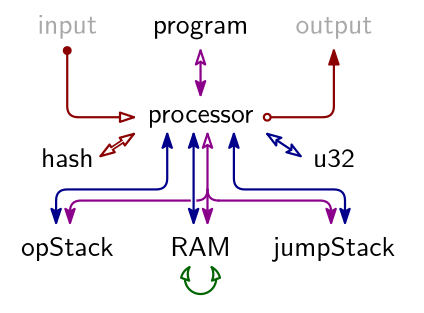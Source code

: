 <?xml version="1.0"?>
<!DOCTYPE ipe SYSTEM "ipe.dtd">
<ipe version="70218" creator="Ipe 7.2.24">
<info created="D:20200729150742" modified="D:20230205185934"/>
<preamble>\usepackage{lmodern}
\renewcommand*\familydefault{\sfdefault}
\usepackage[T1]{fontenc}</preamble>
<ipestyle name="basic">
<symbol name="arrow/arc(spx)">
<path stroke="sym-stroke" fill="sym-stroke" pen="sym-pen">
0 0 m
-1 0.333 l
-1 -0.333 l
h
</path>
</symbol>
<symbol name="arrow/farc(spx)">
<path stroke="sym-stroke" fill="white" pen="sym-pen">
0 0 m
-1 0.333 l
-1 -0.333 l
h
</path>
</symbol>
<symbol name="arrow/ptarc(spx)">
<path stroke="sym-stroke" fill="sym-stroke" pen="sym-pen">
0 0 m
-1 0.333 l
-0.8 0 l
-1 -0.333 l
h
</path>
</symbol>
<symbol name="arrow/fptarc(spx)">
<path stroke="sym-stroke" fill="white" pen="sym-pen">
0 0 m
-1 0.333 l
-0.8 0 l
-1 -0.333 l
h
</path>
</symbol>
<symbol name="mark/circle(sx)" transformations="translations">
<path fill="sym-stroke">
0.6 0 0 0.6 0 0 e
0.4 0 0 0.4 0 0 e
</path>
</symbol>
<symbol name="mark/disk(sx)" transformations="translations">
<path fill="sym-stroke">
0.6 0 0 0.6 0 0 e
</path>
</symbol>
<symbol name="mark/fdisk(sfx)" transformations="translations">
<group>
<path fill="sym-fill">
0.5 0 0 0.5 0 0 e
</path>
<path fill="sym-stroke" fillrule="eofill">
0.6 0 0 0.6 0 0 e
0.4 0 0 0.4 0 0 e
</path>
</group>
</symbol>
<symbol name="mark/box(sx)" transformations="translations">
<path fill="sym-stroke" fillrule="eofill">
-0.6 -0.6 m
0.6 -0.6 l
0.6 0.6 l
-0.6 0.6 l
h
-0.4 -0.4 m
0.4 -0.4 l
0.4 0.4 l
-0.4 0.4 l
h
</path>
</symbol>
<symbol name="mark/square(sx)" transformations="translations">
<path fill="sym-stroke">
-0.6 -0.6 m
0.6 -0.6 l
0.6 0.6 l
-0.6 0.6 l
h
</path>
</symbol>
<symbol name="mark/fsquare(sfx)" transformations="translations">
<group>
<path fill="sym-fill">
-0.5 -0.5 m
0.5 -0.5 l
0.5 0.5 l
-0.5 0.5 l
h
</path>
<path fill="sym-stroke" fillrule="eofill">
-0.6 -0.6 m
0.6 -0.6 l
0.6 0.6 l
-0.6 0.6 l
h
-0.4 -0.4 m
0.4 -0.4 l
0.4 0.4 l
-0.4 0.4 l
h
</path>
</group>
</symbol>
<symbol name="mark/cross(sx)" transformations="translations">
<group>
<path fill="sym-stroke">
-0.43 -0.57 m
0.57 0.43 l
0.43 0.57 l
-0.57 -0.43 l
h
</path>
<path fill="sym-stroke">
-0.43 0.57 m
0.57 -0.43 l
0.43 -0.57 l
-0.57 0.43 l
h
</path>
</group>
</symbol>
<symbol name="arrow/fnormal(spx)">
<path stroke="sym-stroke" fill="white" pen="sym-pen">
0 0 m
-1 0.333 l
-1 -0.333 l
h
</path>
</symbol>
<symbol name="arrow/pointed(spx)">
<path stroke="sym-stroke" fill="sym-stroke" pen="sym-pen">
0 0 m
-1 0.333 l
-0.8 0 l
-1 -0.333 l
h
</path>
</symbol>
<symbol name="arrow/fpointed(spx)">
<path stroke="sym-stroke" fill="white" pen="sym-pen">
0 0 m
-1 0.333 l
-0.8 0 l
-1 -0.333 l
h
</path>
</symbol>
<symbol name="arrow/linear(spx)">
<path stroke="sym-stroke" pen="sym-pen">
-1 0.333 m
0 0 l
-1 -0.333 l
</path>
</symbol>
<symbol name="arrow/fdouble(spx)">
<path stroke="sym-stroke" fill="white" pen="sym-pen">
0 0 m
-1 0.333 l
-1 -0.333 l
h
-1 0 m
-2 0.333 l
-2 -0.333 l
h
</path>
</symbol>
<symbol name="arrow/double(spx)">
<path stroke="sym-stroke" fill="sym-stroke" pen="sym-pen">
0 0 m
-1 0.333 l
-1 -0.333 l
h
-1 0 m
-2 0.333 l
-2 -0.333 l
h
</path>
</symbol>
<symbol name="arrow/mid-normal(spx)">
<path stroke="sym-stroke" fill="sym-stroke" pen="sym-pen">
0.5 0 m
-0.5 0.333 l
-0.5 -0.333 l
h
</path>
</symbol>
<symbol name="arrow/mid-fnormal(spx)">
<path stroke="sym-stroke" fill="white" pen="sym-pen">
0.5 0 m
-0.5 0.333 l
-0.5 -0.333 l
h
</path>
</symbol>
<symbol name="arrow/mid-pointed(spx)">
<path stroke="sym-stroke" fill="sym-stroke" pen="sym-pen">
0.5 0 m
-0.5 0.333 l
-0.3 0 l
-0.5 -0.333 l
h
</path>
</symbol>
<symbol name="arrow/mid-fpointed(spx)">
<path stroke="sym-stroke" fill="white" pen="sym-pen">
0.5 0 m
-0.5 0.333 l
-0.3 0 l
-0.5 -0.333 l
h
</path>
</symbol>
<symbol name="arrow/mid-double(spx)">
<path stroke="sym-stroke" fill="sym-stroke" pen="sym-pen">
1 0 m
0 0.333 l
0 -0.333 l
h
0 0 m
-1 0.333 l
-1 -0.333 l
h
</path>
</symbol>
<symbol name="arrow/mid-fdouble(spx)">
<path stroke="sym-stroke" fill="white" pen="sym-pen">
1 0 m
0 0.333 l
0 -0.333 l
h
0 0 m
-1 0.333 l
-1 -0.333 l
h
</path>
</symbol>
<anglesize name="22.5 deg" value="22.5"/>
<anglesize name="30 deg" value="30"/>
<anglesize name="45 deg" value="45"/>
<anglesize name="60 deg" value="60"/>
<anglesize name="90 deg" value="90"/>
<arrowsize name="large" value="10"/>
<arrowsize name="small" value="5"/>
<arrowsize name="tiny" value="3"/>
<color name="blue" value="0 0 1"/>
<color name="brown" value="0.647 0.165 0.165"/>
<color name="darkblue" value="0 0 0.545"/>
<color name="darkcyan" value="0 0.545 0.545"/>
<color name="darkgray" value="0.663"/>
<color name="darkgreen" value="0 0.392 0"/>
<color name="darkmagenta" value="0.545 0 0.545"/>
<color name="darkorange" value="1 0.549 0"/>
<color name="darkred" value="0.545 0 0"/>
<color name="gold" value="1 0.843 0"/>
<color name="gray" value="0.745"/>
<color name="green" value="0 1 0"/>
<color name="lightblue" value="0.678 0.847 0.902"/>
<color name="lightcyan" value="0.878 1 1"/>
<color name="lightgray" value="0.827"/>
<color name="lightgreen" value="0.565 0.933 0.565"/>
<color name="lightyellow" value="1 1 0.878"/>
<color name="navy" value="0 0 0.502"/>
<color name="orange" value="1 0.647 0"/>
<color name="pink" value="1 0.753 0.796"/>
<color name="purple" value="0.627 0.125 0.941"/>
<color name="red" value="1 0 0"/>
<color name="seagreen" value="0.18 0.545 0.341"/>
<color name="turquoise" value="0.251 0.878 0.816"/>
<color name="violet" value="0.933 0.51 0.933"/>
<color name="yellow" value="1 1 0"/>
<dashstyle name="dash dot dotted" value="[4 2 1 2 1 2] 0"/>
<dashstyle name="dash dotted" value="[4 2 1 2] 0"/>
<dashstyle name="dashed" value="[4] 0"/>
<dashstyle name="dotted" value="[1 3] 0"/>
<gridsize name="10 pts (~3.5 mm)" value="10"/>
<gridsize name="14 pts (~5 mm)" value="14"/>
<gridsize name="16 pts (~6 mm)" value="16"/>
<gridsize name="20 pts (~7 mm)" value="20"/>
<gridsize name="28 pts (~10 mm)" value="28"/>
<gridsize name="32 pts (~12 mm)" value="32"/>
<gridsize name="4 pts" value="4"/>
<gridsize name="56 pts (~20 mm)" value="56"/>
<gridsize name="8 pts (~3 mm)" value="8"/>
<opacity name="10%" value="0.1"/>
<opacity name="30%" value="0.3"/>
<opacity name="50%" value="0.5"/>
<opacity name="75%" value="0.75"/>
<pen name="fat" value="1.2"/>
<pen name="heavier" value="0.8"/>
<pen name="ultrafat" value="2"/>
<symbolsize name="large" value="5"/>
<symbolsize name="small" value="2"/>
<symbolsize name="tiny" value="1.1"/>
<textsize name="Huge" value="\Huge"/>
<textsize name="LARGE" value="\LARGE"/>
<textsize name="Large" value="\Large"/>
<textsize name="footnote" value="\footnotesize"/>
<textsize name="huge" value="\huge"/>
<textsize name="large" value="\large"/>
<textsize name="small" value="\small"/>
<textsize name="tiny" value="\tiny"/>
<textstyle name="center" begin="\begin{center}" end="\end{center}"/>
<textstyle name="item" begin="\begin{itemize}\item{}" end="\end{itemize}"/>
<textstyle name="itemize" begin="\begin{itemize}" end="\end{itemize}"/>
<layout paper="500 300" origin="0 0" frame="500 300" skip="128"/>
<tiling name="falling" angle="-60" step="4" width="1"/>
<tiling name="rising" angle="30" step="4" width="1"/>
</ipestyle>
<page>
<layer name="bg"/>
<layer name="table_names"/>
<layer name="eval_args"/>
<layer name="perm_args"/>
<layer name="lookup_args"/>
<layer name="bezout_args"/>
<view layers="bg table_names eval_args perm_args lookup_args bezout_args" active="lookup_args"/>
<path layer="bg" fill="white">
120 172 m
120 60 l
272 60 l
272 172 l
h
</path>
<path layer="eval_args" stroke="darkred" pen="1.6" cap="1" join="1">
158.864 117.909 m
164.993 121.995 l
</path>
<path stroke="darkred" pen="heavier" cap="1" join="1" arrow="farc/small" rarrow="farc/small">
168 124 m
156 116 l
</path>
<path stroke="white" cap="1" join="1">
158.864 117.909 m
164.993 121.995 l
</path>
<path layer="lookup_args" stroke="darkmagenta" pen="heavier" cap="1" join="1" arrow="fpointed/small" rarrow="pointed/small">
192 138 m
192 154 l
</path>
<text layer="table_names" matrix="1 0 0 1 -16 -32" transformations="translations" pos="208 160" stroke="black" type="label" width="38.135" height="4.407" depth="1.93" halign="center" valign="baseline">processor</text>
<text matrix="1 0 0 1 -16 -32" transformations="translations" pos="208 192" stroke="black" type="label" width="34.343" height="4.407" depth="1.93" halign="center" valign="baseline">program</text>
<text matrix="1 0 0 1 -32 -64" transformations="translations" pos="272 224" stroke="darkgray" type="label" width="27.618" height="5.756" depth="1.93" halign="center" valign="baseline">output</text>
<text matrix="1 0 0 1 16 -32" transformations="translations" pos="128 192" stroke="darkgray" type="label" width="21.42" height="6.538" depth="1.93" halign="center" valign="baseline">input</text>
<text matrix="1 0 0 1 64 -16" transformations="translations" pos="128 96" stroke="black" type="label" width="21.793" height="6.919" depth="0" halign="center" valign="baseline">RAM</text>
<text matrix="1 0 0 1 -48 -16" transformations="translations" pos="192 96" stroke="black" type="label" width="33.347" height="6.926" depth="1.93" halign="center" valign="baseline">opStack</text>
<text matrix="1 0 0 1 -16 -16" transformations="translations" pos="256 96" stroke="black" type="label" width="44.085" height="6.926" depth="1.93" halign="center" valign="baseline">jumpStack</text>
<path layer="eval_args" matrix="1 0 0 1 0 2" stroke="darkred" pen="heavier" cap="1" join="1" arrow="farc/small">
144 152 m
144 132 l
144 128
148 128 c
168 128 l
</path>
<path matrix="1 0 0 1 0 2" stroke="darkred" pen="heavier" cap="1" join="1" rarrow="arc/small">
240 152 m
240 132 l
240 128
236 128 c
216 128 l
</path>
<path layer="perm_args" stroke="darkblue" pen="heavier" cap="1" join="1" arrow="pointed/small" rarrow="pointed/small">
180 124 m
180 108 l
180 104
176 104 c
144 104 l
140 104
140 100 c
140 92 l
</path>
<path layer="eval_args" matrix="1 0 0 1 40 -46" stroke="darkred" fill="white" pen="heavier" cap="1" join="1">
1.20123 0 0 1.20123 176 176 e
</path>
<path matrix="1 0 0 1 -32 -22" stroke="darkred" fill="darkred" pen="heavier" cap="1" join="1">
1.20123 0 0 1.20123 176 176 e
</path>
<path layer="bezout_args" matrix="-0.499978 -0.499979 -0.499979 0.499978 317.994 105.999" stroke="darkgreen" pen="heavier" cap="1" join="1" arrow="farc/small" rarrow="farc/small">
160 100 m
8 0 0 -8 160 92 152 92 a
</path>
<text layer="table_names" matrix="1 0 0 1 144 -16" transformations="translations" pos="96 128" stroke="black" type="label" width="15.11" height="6.531" depth="0" halign="center" valign="baseline">u32</text>
<path layer="perm_args" stroke="darkblue" pen="heavier" cap="1" join="1" arrow="fpointed/small" rarrow="fpointed/small">
216 124 m
228 116 l
</path>
<text matrix="-1 0 0 1 240 -16" transformations="translations" pos="96 128" stroke="black" type="label" width="18.901" height="6.919" depth="0" halign="center" valign="baseline">hash</text>
<path layer="lookup_args" stroke="darkmagenta" pen="heavier" cap="1" join="1" arrow="pointed/small">
190.5 100 m
149 100 l
145 100
145 96 c
145 92 l
</path>
<path layer="perm_args" stroke="darkblue" pen="heavier" cap="1" join="1" arrow="pointed/small" rarrow="pointed/small">
204 124 m
204 108 l
204 104
208 104 c
240 104 l
244 104
244 100 c
244 92 l
</path>
<path layer="lookup_args" stroke="darkmagenta" pen="heavier" cap="1" join="1" arrow="pointed/small">
198.5 100 m
235 100 l
239 100
239 96 c
239 92 l
</path>
<path matrix="1 0 0 1 -81.5 -16" stroke="darkmagenta" pen="heavier" cap="1" join="1">
276 120 m
276 116
272 116 c
</path>
<path matrix="-1 0 0 1 470.5 -16" stroke="darkmagenta" pen="heavier" cap="1" join="1">
276 120 m
276 116
272 116 c
</path>
<path layer="perm_args" stroke="white" pen="ultrafat" cap="1" join="1">
189.5 102.492 m
189.5 98.2521 l
</path>
<path matrix="1 0 0 1 -2.5 0" stroke="darkblue" pen="heavier" cap="1" join="1" arrow="pointed/small" rarrow="pointed/small">
192 124 m
192 92 l
</path>
<path layer="lookup_args" stroke="darkmagenta" pen="heavier" cap="1" join="1" arrow="fpointed/small" rarrow="pointed/small">
194.5 92 m
194.5 124 l
</path>
</page>
</ipe>
